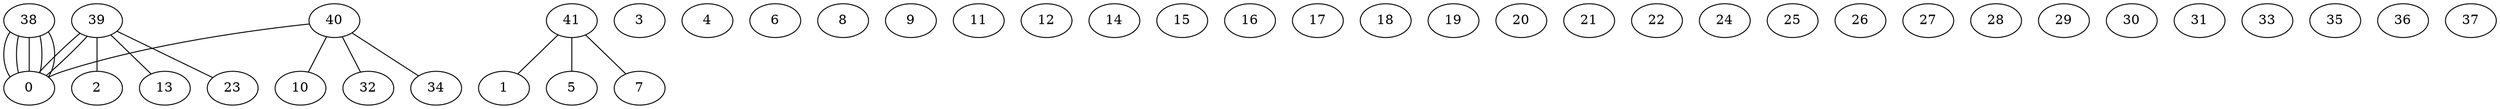graph G {
0;
1;
2;
3;
4;
5;
6;
7;
8;
9;
10;
11;
12;
13;
14;
15;
16;
17;
18;
19;
20;
21;
22;
23;
24;
25;
26;
27;
28;
29;
30;
31;
32;
33;
34;
35;
36;
37;
38;
39;
40;
41;
41--1 ;
41--5 ;
41--7 ;
40--32 ;
40--10 ;
40--0 ;
40--34 ;
39--23 ;
39--13 ;
39--2 ;
39--0 ;
39--0 ;
38--0 ;
38--0 ;
38--0 ;
38--0 ;
38--0 ;
}
